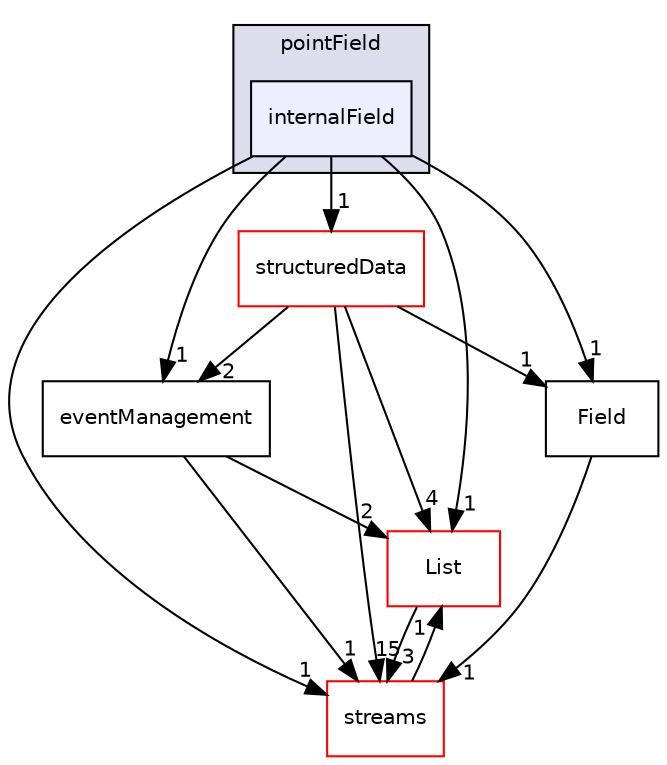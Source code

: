 digraph "src/phasicFlow/containers/pointField/internalField" {
  compound=true
  node [ fontsize="10", fontname="Helvetica"];
  edge [ labelfontsize="10", labelfontname="Helvetica"];
  subgraph clusterdir_e9e787f783a8c65da3b050132fffe244 {
    graph [ bgcolor="#ddddee", pencolor="black", label="pointField" fontname="Helvetica", fontsize="10", URL="dir_e9e787f783a8c65da3b050132fffe244.html"]
  dir_1c1936ce7c89e92788dcaa02101605d7 [shape=box, label="internalField", style="filled", fillcolor="#eeeeff", pencolor="black", URL="dir_1c1936ce7c89e92788dcaa02101605d7.html"];
  }
  dir_c31af67a0d52993121318aee5d15d930 [shape=box label="eventManagement" URL="dir_c31af67a0d52993121318aee5d15d930.html"];
  dir_0b265ec0eb5bc5fbad75b6fd7b5b024b [shape=box label="structuredData" fillcolor="white" style="filled" color="red" URL="dir_0b265ec0eb5bc5fbad75b6fd7b5b024b.html"];
  dir_0188d416f4dc3fe2d73e6709e73f243f [shape=box label="List" fillcolor="white" style="filled" color="red" URL="dir_0188d416f4dc3fe2d73e6709e73f243f.html"];
  dir_85497c7e58043584c333050bd80e3172 [shape=box label="Field" URL="dir_85497c7e58043584c333050bd80e3172.html"];
  dir_b13948a90891cb8a59f39ab8c50a8102 [shape=box label="streams" fillcolor="white" style="filled" color="red" URL="dir_b13948a90891cb8a59f39ab8c50a8102.html"];
  dir_c31af67a0d52993121318aee5d15d930->dir_0188d416f4dc3fe2d73e6709e73f243f [headlabel="2", labeldistance=1.5 headhref="dir_000115_000088.html"];
  dir_c31af67a0d52993121318aee5d15d930->dir_b13948a90891cb8a59f39ab8c50a8102 [headlabel="1", labeldistance=1.5 headhref="dir_000115_000131.html"];
  dir_0b265ec0eb5bc5fbad75b6fd7b5b024b->dir_c31af67a0d52993121318aee5d15d930 [headlabel="2", labeldistance=1.5 headhref="dir_000032_000115.html"];
  dir_0b265ec0eb5bc5fbad75b6fd7b5b024b->dir_0188d416f4dc3fe2d73e6709e73f243f [headlabel="4", labeldistance=1.5 headhref="dir_000032_000088.html"];
  dir_0b265ec0eb5bc5fbad75b6fd7b5b024b->dir_85497c7e58043584c333050bd80e3172 [headlabel="1", labeldistance=1.5 headhref="dir_000032_000086.html"];
  dir_0b265ec0eb5bc5fbad75b6fd7b5b024b->dir_b13948a90891cb8a59f39ab8c50a8102 [headlabel="15", labeldistance=1.5 headhref="dir_000032_000131.html"];
  dir_0188d416f4dc3fe2d73e6709e73f243f->dir_b13948a90891cb8a59f39ab8c50a8102 [headlabel="3", labeldistance=1.5 headhref="dir_000088_000131.html"];
  dir_85497c7e58043584c333050bd80e3172->dir_b13948a90891cb8a59f39ab8c50a8102 [headlabel="1", labeldistance=1.5 headhref="dir_000086_000131.html"];
  dir_1c1936ce7c89e92788dcaa02101605d7->dir_c31af67a0d52993121318aee5d15d930 [headlabel="1", labeldistance=1.5 headhref="dir_000103_000115.html"];
  dir_1c1936ce7c89e92788dcaa02101605d7->dir_0b265ec0eb5bc5fbad75b6fd7b5b024b [headlabel="1", labeldistance=1.5 headhref="dir_000103_000032.html"];
  dir_1c1936ce7c89e92788dcaa02101605d7->dir_0188d416f4dc3fe2d73e6709e73f243f [headlabel="1", labeldistance=1.5 headhref="dir_000103_000088.html"];
  dir_1c1936ce7c89e92788dcaa02101605d7->dir_85497c7e58043584c333050bd80e3172 [headlabel="1", labeldistance=1.5 headhref="dir_000103_000086.html"];
  dir_1c1936ce7c89e92788dcaa02101605d7->dir_b13948a90891cb8a59f39ab8c50a8102 [headlabel="1", labeldistance=1.5 headhref="dir_000103_000131.html"];
  dir_b13948a90891cb8a59f39ab8c50a8102->dir_0188d416f4dc3fe2d73e6709e73f243f [headlabel="1", labeldistance=1.5 headhref="dir_000131_000088.html"];
}
